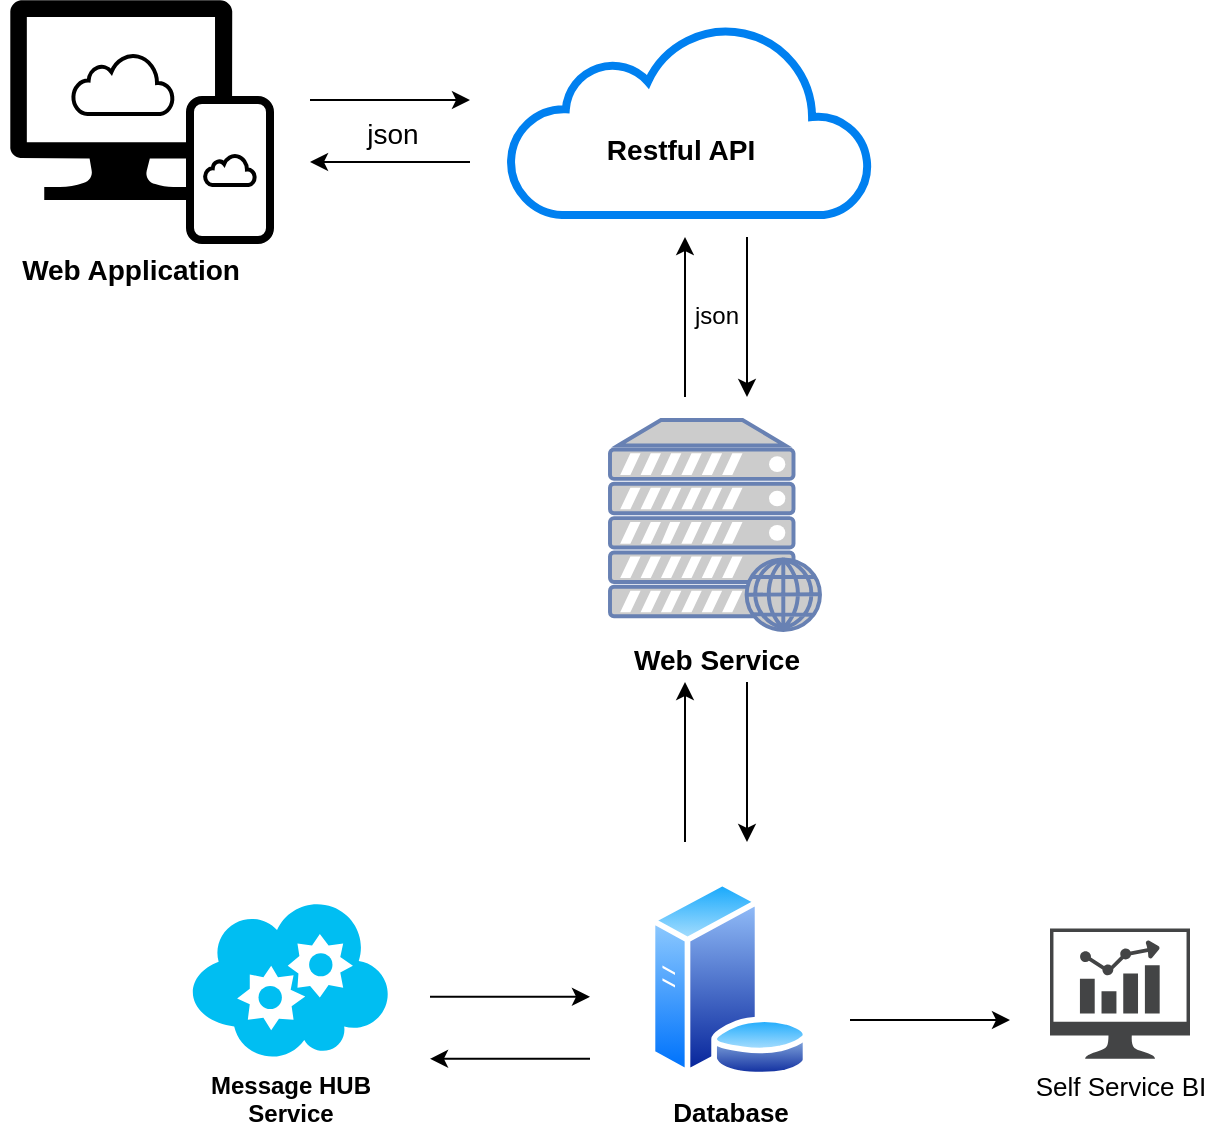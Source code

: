 <mxfile version="20.5.3" type="device" pages="2"><diagram id="GzC0p2ljx7_XCvnTezvv" name="Architecture-Simple"><mxGraphModel dx="1038" dy="571" grid="1" gridSize="10" guides="1" tooltips="1" connect="1" arrows="1" fold="1" page="1" pageScale="1" pageWidth="850" pageHeight="1100" math="0" shadow="0"><root><mxCell id="0"/><mxCell id="1" parent="0"/><mxCell id="_3ujp3XkVQgTV4SIZ9oZ-5" value="" style="group" parent="1" vertex="1" connectable="0"><mxGeometry x="60" y="170" width="130" height="120" as="geometry"/></mxCell><mxCell id="_3ujp3XkVQgTV4SIZ9oZ-2" value="" style="sketch=0;aspect=fixed;pointerEvents=1;shadow=0;dashed=0;html=1;strokeColor=none;labelPosition=center;verticalLabelPosition=bottom;verticalAlign=top;align=center;fillColor=#000000;shape=mxgraph.azure.computer;movable=1;resizable=1;rotatable=1;deletable=1;editable=1;connectable=1;" parent="_3ujp3XkVQgTV4SIZ9oZ-5" vertex="1"><mxGeometry width="111.11" height="100" as="geometry"/></mxCell><mxCell id="_3ujp3XkVQgTV4SIZ9oZ-4" value="" style="rounded=1;whiteSpace=wrap;html=1;sketch=0;fillStyle=auto;fillColor=default;strokeWidth=4;perimeterSpacing=7;movable=1;resizable=1;rotatable=1;deletable=1;editable=1;connectable=1;" parent="_3ujp3XkVQgTV4SIZ9oZ-5" vertex="1"><mxGeometry x="90" y="50" width="40" height="70" as="geometry"/></mxCell><mxCell id="_3ujp3XkVQgTV4SIZ9oZ-7" value="" style="html=1;verticalLabelPosition=bottom;align=center;labelBackgroundColor=#ffffff;verticalAlign=top;strokeWidth=2;strokeColor=#000000;shadow=0;dashed=0;shape=mxgraph.ios7.icons.cloud;sketch=0;fillStyle=auto;fillColor=default;" parent="_3ujp3XkVQgTV4SIZ9oZ-5" vertex="1"><mxGeometry x="31.56" y="27" width="50" height="30" as="geometry"/></mxCell><mxCell id="_3ujp3XkVQgTV4SIZ9oZ-6" value="" style="html=1;verticalLabelPosition=bottom;align=center;labelBackgroundColor=#ffffff;verticalAlign=top;strokeWidth=2;strokeColor=#000000;shadow=0;dashed=0;shape=mxgraph.ios7.icons.cloud;sketch=0;fillStyle=auto;fillColor=default;" parent="_3ujp3XkVQgTV4SIZ9oZ-5" vertex="1"><mxGeometry x="97.5" y="77.5" width="25" height="15" as="geometry"/></mxCell><mxCell id="_3ujp3XkVQgTV4SIZ9oZ-11" value="" style="group" parent="1" vertex="1" connectable="0"><mxGeometry x="310" y="182.5" width="180" height="95" as="geometry"/></mxCell><mxCell id="_3ujp3XkVQgTV4SIZ9oZ-8" value="" style="html=1;verticalLabelPosition=bottom;align=center;labelBackgroundColor=#ffffff;verticalAlign=top;strokeWidth=4;strokeColor=#0080F0;shadow=0;dashed=0;shape=mxgraph.ios7.icons.cloud;sketch=0;fillStyle=auto;fillColor=default;" parent="_3ujp3XkVQgTV4SIZ9oZ-11" vertex="1"><mxGeometry width="180" height="95" as="geometry"/></mxCell><mxCell id="_3ujp3XkVQgTV4SIZ9oZ-9" value="Restful API" style="text;html=1;align=center;verticalAlign=middle;resizable=0;points=[];autosize=1;strokeColor=none;fillColor=none;fontStyle=1;fontSize=14;" parent="_3ujp3XkVQgTV4SIZ9oZ-11" vertex="1"><mxGeometry x="35" y="47.5" width="100" height="30" as="geometry"/></mxCell><mxCell id="_3ujp3XkVQgTV4SIZ9oZ-12" value="&lt;font color=&quot;#000000&quot;&gt;&lt;b&gt;Web Service&lt;/b&gt;&lt;/font&gt;" style="fontColor=#0066CC;verticalAlign=top;verticalLabelPosition=bottom;labelPosition=center;align=center;html=1;outlineConnect=0;fillColor=#CCCCCC;strokeColor=#6881B3;gradientColor=none;gradientDirection=north;strokeWidth=2;shape=mxgraph.networks.web_server;sketch=0;fillStyle=auto;fontSize=14;" parent="1" vertex="1"><mxGeometry x="360" y="380" width="105" height="105" as="geometry"/></mxCell><mxCell id="_3ujp3XkVQgTV4SIZ9oZ-18" value="" style="group" parent="1" vertex="1" connectable="0"><mxGeometry x="210" y="220" width="80" height="35.5" as="geometry"/></mxCell><mxCell id="_3ujp3XkVQgTV4SIZ9oZ-16" value="" style="endArrow=classic;html=1;rounded=0;fontSize=14;" parent="_3ujp3XkVQgTV4SIZ9oZ-18" edge="1"><mxGeometry width="50" height="50" relative="1" as="geometry"><mxPoint as="sourcePoint"/><mxPoint x="80" as="targetPoint"/></mxGeometry></mxCell><mxCell id="_3ujp3XkVQgTV4SIZ9oZ-17" value="" style="endArrow=classic;html=1;rounded=0;fontSize=14;" parent="_3ujp3XkVQgTV4SIZ9oZ-18" edge="1"><mxGeometry width="50" height="50" relative="1" as="geometry"><mxPoint x="80" y="31" as="sourcePoint"/><mxPoint y="31" as="targetPoint"/></mxGeometry></mxCell><mxCell id="UrIlla-9g-gfTS54o1Ub-1" value="&lt;font style=&quot;font-size: 14px;&quot;&gt;json&lt;/font&gt;" style="text;html=1;align=center;verticalAlign=middle;resizable=0;points=[];autosize=1;strokeColor=none;fillColor=none;fontSize=18;" parent="_3ujp3XkVQgTV4SIZ9oZ-18" vertex="1"><mxGeometry x="16" y="-4.5" width="50" height="40" as="geometry"/></mxCell><mxCell id="_3ujp3XkVQgTV4SIZ9oZ-25" value="" style="group" parent="1" vertex="1" connectable="0"><mxGeometry x="270" y="668.39" width="80" height="31" as="geometry"/></mxCell><mxCell id="_3ujp3XkVQgTV4SIZ9oZ-26" value="" style="endArrow=classic;html=1;rounded=0;fontSize=14;" parent="_3ujp3XkVQgTV4SIZ9oZ-25" edge="1"><mxGeometry width="50" height="50" relative="1" as="geometry"><mxPoint as="sourcePoint"/><mxPoint x="80" as="targetPoint"/></mxGeometry></mxCell><mxCell id="_3ujp3XkVQgTV4SIZ9oZ-27" value="" style="endArrow=classic;html=1;rounded=0;fontSize=14;" parent="_3ujp3XkVQgTV4SIZ9oZ-25" edge="1"><mxGeometry width="50" height="50" relative="1" as="geometry"><mxPoint x="80" y="31" as="sourcePoint"/><mxPoint y="31" as="targetPoint"/></mxGeometry></mxCell><mxCell id="_3ujp3XkVQgTV4SIZ9oZ-29" value="Database" style="aspect=fixed;perimeter=ellipsePerimeter;html=1;align=center;shadow=0;dashed=0;spacingTop=3;image;image=img/lib/active_directory/database_server.svg;sketch=0;fillStyle=auto;strokeColor=#000000;strokeWidth=4;fontSize=13;fillColor=default;fontStyle=1" parent="1" vertex="1"><mxGeometry x="379" y="610" width="81" height="98.78" as="geometry"/></mxCell><mxCell id="_3ujp3XkVQgTV4SIZ9oZ-32" value="Web Application" style="text;html=1;align=center;verticalAlign=middle;resizable=0;points=[];autosize=1;strokeColor=none;fillColor=none;fontSize=14;fontStyle=1" parent="1" vertex="1"><mxGeometry x="55" y="290" width="130" height="30" as="geometry"/></mxCell><mxCell id="LmuX04KaDMTH16LzXnXh-2" value="Message HUB&lt;br&gt;Service" style="verticalLabelPosition=bottom;html=1;verticalAlign=top;align=center;strokeColor=none;fillColor=#00BEF2;shape=mxgraph.azure.cloud_service;fontStyle=1" vertex="1" parent="1"><mxGeometry x="150" y="619.39" width="100" height="80" as="geometry"/></mxCell><mxCell id="_3ujp3XkVQgTV4SIZ9oZ-21" value="" style="endArrow=classic;html=1;rounded=0;fontSize=14;" parent="1" edge="1"><mxGeometry width="50" height="50" relative="1" as="geometry"><mxPoint x="480" y="680" as="sourcePoint"/><mxPoint x="560" y="680" as="targetPoint"/></mxGeometry></mxCell><mxCell id="LmuX04KaDMTH16LzXnXh-3" value="" style="group;rotation=90;" vertex="1" connectable="0" parent="1"><mxGeometry x="372.5" y="312.5" width="80" height="31" as="geometry"/></mxCell><mxCell id="UrIlla-9g-gfTS54o1Ub-4" value="" style="endArrow=classic;html=1;rounded=0;fontSize=14;" parent="LmuX04KaDMTH16LzXnXh-3" edge="1"><mxGeometry width="50" height="50" relative="1" as="geometry"><mxPoint x="56" y="-24" as="sourcePoint"/><mxPoint x="56" y="56" as="targetPoint"/></mxGeometry></mxCell><mxCell id="UrIlla-9g-gfTS54o1Ub-5" value="" style="endArrow=classic;html=1;rounded=0;fontSize=14;" parent="LmuX04KaDMTH16LzXnXh-3" edge="1"><mxGeometry width="50" height="50" relative="1" as="geometry"><mxPoint x="25" y="56" as="sourcePoint"/><mxPoint x="25" y="-24" as="targetPoint"/></mxGeometry></mxCell><mxCell id="UrIlla-9g-gfTS54o1Ub-6" value="json" style="text;html=1;align=center;verticalAlign=middle;resizable=0;points=[];autosize=1;strokeColor=none;fillColor=none;fontSize=12;rotation=0;" parent="LmuX04KaDMTH16LzXnXh-3" vertex="1"><mxGeometry x="15" width="50" height="30" as="geometry"/></mxCell><mxCell id="LmuX04KaDMTH16LzXnXh-4" value="" style="group;rotation=90;" vertex="1" connectable="0" parent="1"><mxGeometry x="372.5" y="535" width="80" height="31" as="geometry"/></mxCell><mxCell id="LmuX04KaDMTH16LzXnXh-5" value="" style="endArrow=classic;html=1;rounded=0;fontSize=14;" edge="1" parent="LmuX04KaDMTH16LzXnXh-4"><mxGeometry width="50" height="50" relative="1" as="geometry"><mxPoint x="56" y="-24" as="sourcePoint"/><mxPoint x="56" y="56" as="targetPoint"/></mxGeometry></mxCell><mxCell id="LmuX04KaDMTH16LzXnXh-6" value="" style="endArrow=classic;html=1;rounded=0;fontSize=14;" edge="1" parent="LmuX04KaDMTH16LzXnXh-4"><mxGeometry width="50" height="50" relative="1" as="geometry"><mxPoint x="25" y="56" as="sourcePoint"/><mxPoint x="25" y="-24" as="targetPoint"/></mxGeometry></mxCell><mxCell id="LmuX04KaDMTH16LzXnXh-7" value="Self Service BI" style="sketch=0;pointerEvents=1;shadow=0;dashed=0;html=1;strokeColor=none;fillColor=#434445;aspect=fixed;labelPosition=center;verticalLabelPosition=bottom;verticalAlign=top;align=center;outlineConnect=0;shape=mxgraph.vvd.nsx_dashboard;fontSize=13;fontColor=#000000;" vertex="1" parent="1"><mxGeometry x="580" y="634.29" width="70" height="65.1" as="geometry"/></mxCell></root></mxGraphModel></diagram><diagram id="aEk6wdDhu-1j6JOUhyH8" name="Sketch"><mxGraphModel dx="1038" dy="571" grid="1" gridSize="10" guides="1" tooltips="1" connect="1" arrows="1" fold="1" page="1" pageScale="1" pageWidth="850" pageHeight="1100" math="0" shadow="0"><root><mxCell id="0"/><mxCell id="1" parent="0"/><mxCell id="0MDdcjQqPM0pfNgp3c3v-1" style="edgeStyle=orthogonalEdgeStyle;rounded=0;orthogonalLoop=1;jettySize=auto;html=1;entryX=0.008;entryY=0.488;entryDx=0;entryDy=0;entryPerimeter=0;" parent="1" source="0MDdcjQqPM0pfNgp3c3v-2" target="0MDdcjQqPM0pfNgp3c3v-6" edge="1"><mxGeometry relative="1" as="geometry"/></mxCell><mxCell id="0MDdcjQqPM0pfNgp3c3v-2" value="Mobile client" style="sketch=0;outlineConnect=0;fontColor=#232F3E;gradientColor=none;strokeColor=#232F3E;fillColor=#ffffff;dashed=0;verticalLabelPosition=bottom;verticalAlign=top;align=center;html=1;fontSize=12;fontStyle=0;aspect=fixed;shape=mxgraph.aws4.resourceIcon;resIcon=mxgraph.aws4.mobile_client;" parent="1" vertex="1"><mxGeometry x="40" y="70" width="60" height="60" as="geometry"/></mxCell><mxCell id="0MDdcjQqPM0pfNgp3c3v-3" style="edgeStyle=orthogonalEdgeStyle;rounded=0;orthogonalLoop=1;jettySize=auto;html=1;entryX=-0.008;entryY=0.471;entryDx=0;entryDy=0;entryPerimeter=0;" parent="1" source="0MDdcjQqPM0pfNgp3c3v-4" target="0MDdcjQqPM0pfNgp3c3v-6" edge="1"><mxGeometry relative="1" as="geometry"/></mxCell><mxCell id="0MDdcjQqPM0pfNgp3c3v-4" value="Web page" style="sketch=0;pointerEvents=1;shadow=0;dashed=0;html=1;strokeColor=none;fillColor=#505050;labelPosition=center;verticalLabelPosition=bottom;verticalAlign=top;outlineConnect=0;align=center;shape=mxgraph.office.concepts.web_page;" parent="1" vertex="1"><mxGeometry x="50" y="240" width="50" height="54" as="geometry"/></mxCell><mxCell id="0MDdcjQqPM0pfNgp3c3v-5" style="edgeStyle=orthogonalEdgeStyle;rounded=0;orthogonalLoop=1;jettySize=auto;html=1;entryX=0;entryY=0.5;entryDx=0;entryDy=0;" parent="1" source="0MDdcjQqPM0pfNgp3c3v-6" target="0MDdcjQqPM0pfNgp3c3v-11" edge="1"><mxGeometry relative="1" as="geometry"/></mxCell><mxCell id="0MDdcjQqPM0pfNgp3c3v-6" value="Service Hub" style="sketch=0;aspect=fixed;html=1;points=[];align=center;image;fontSize=12;image=img/lib/mscae/Event_Hub_Clusters.svg;" parent="1" vertex="1"><mxGeometry x="240" y="170" width="50" height="48" as="geometry"/></mxCell><mxCell id="0MDdcjQqPM0pfNgp3c3v-7" value="" style="strokeWidth=2;html=1;shape=mxgraph.flowchart.annotation_2;align=left;labelPosition=right;pointerEvents=1;" parent="1" vertex="1"><mxGeometry x="300" y="29" width="50" height="330" as="geometry"/></mxCell><mxCell id="0MDdcjQqPM0pfNgp3c3v-8" value="Basico:&lt;br&gt;&amp;nbsp;- Login&lt;br&gt;&amp;nbsp;- Usuário (CRUD)&lt;br&gt;&amp;nbsp;- Serviços de Mensagem (CRUD) (Whatsapp, email, etc)&lt;br&gt;&lt;br&gt;Contatos:&lt;br&gt;&amp;nbsp;- Cadastro Geral (CRUD)&lt;br&gt;&amp;nbsp;- Importação de Contatos&lt;br&gt;&amp;nbsp;- Cancelamento Serviço (?)&lt;br&gt;&lt;br&gt;Mensageria:&lt;br&gt;- Campanhas (CRUD)&lt;br&gt;- Mensagens&lt;br&gt;- Associação de Contatos&lt;br&gt;- Relatórios de Entrega&lt;br&gt;&amp;nbsp;" style="text;html=1;align=left;verticalAlign=middle;resizable=0;points=[];autosize=1;strokeColor=none;fillColor=none;" parent="1" vertex="1"><mxGeometry x="350" y="39" width="330" height="240" as="geometry"/></mxCell><mxCell id="0MDdcjQqPM0pfNgp3c3v-9" value="Message Triggers&lt;br&gt;&amp;nbsp;- Envio de mensagens por campanha&lt;br&gt;- Log de envio" style="text;html=1;align=left;verticalAlign=middle;resizable=0;points=[];autosize=1;strokeColor=none;fillColor=none;" parent="1" vertex="1"><mxGeometry x="350" y="289" width="230" height="60" as="geometry"/></mxCell><mxCell id="0MDdcjQqPM0pfNgp3c3v-10" style="edgeStyle=orthogonalEdgeStyle;rounded=0;orthogonalLoop=1;jettySize=auto;html=1;entryX=0;entryY=0.5;entryDx=0;entryDy=0;entryPerimeter=0;fontColor=#000000;" parent="1" source="0MDdcjQqPM0pfNgp3c3v-11" target="0MDdcjQqPM0pfNgp3c3v-12" edge="1"><mxGeometry relative="1" as="geometry"/></mxCell><mxCell id="0MDdcjQqPM0pfNgp3c3v-11" value="&lt;font color=&quot;#000000&quot;&gt;Backend&lt;/font&gt;" style="aspect=fixed;perimeter=ellipsePerimeter;html=1;align=center;shadow=0;dashed=0;fontColor=#4277BB;labelBackgroundColor=#ffffff;fontSize=12;spacingTop=3;image;image=img/lib/ibm/infrastructure/mobile_backend.svg;" parent="1" vertex="1"><mxGeometry x="360" y="450" width="60" height="60" as="geometry"/></mxCell><mxCell id="0MDdcjQqPM0pfNgp3c3v-12" value="Database" style="shape=cylinder3;whiteSpace=wrap;html=1;boundedLbl=1;backgroundOutline=1;size=15;" parent="1" vertex="1"><mxGeometry x="610" y="440" width="60" height="80" as="geometry"/></mxCell></root></mxGraphModel></diagram></mxfile>